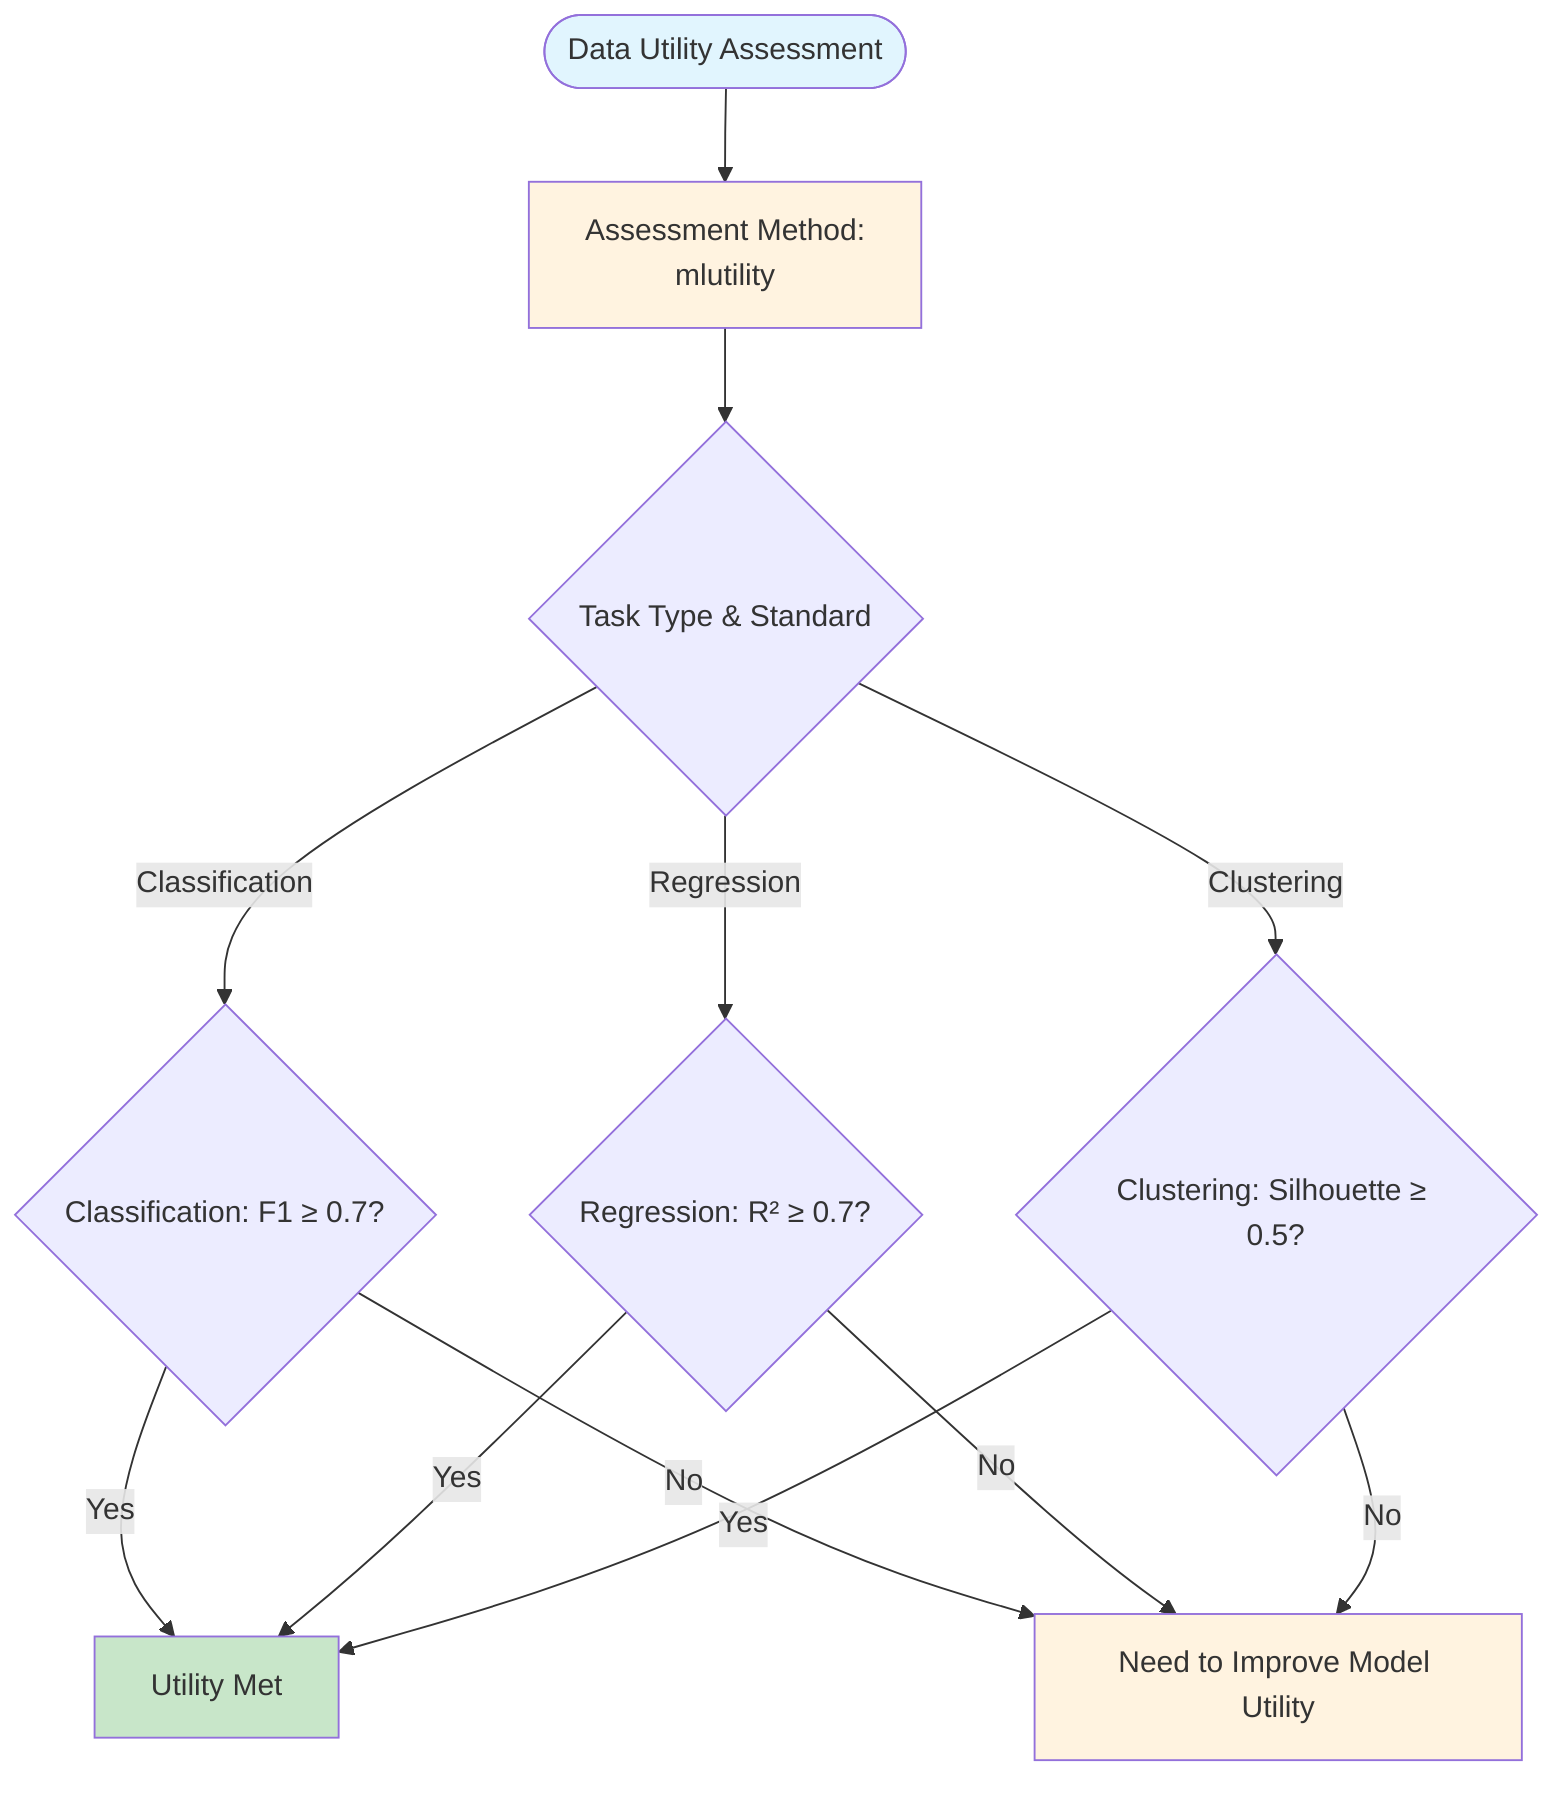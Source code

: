 flowchart TD
    Start([Data Utility Assessment])
    Method[Assessment Method:<br/>mlutility]
    TaskType{Task Type & Standard}
    Classification{Classification: F1 ≥ 0.7?}
    Regression{Regression: R² ≥ 0.7?}
    Clustering{Clustering: Silhouette ≥ 0.5?}
    Pass[Utility Met]
    Fail[Need to Improve Model Utility]

    Start --> Method
    Method --> TaskType
    TaskType -->|Classification| Classification
    TaskType -->|Regression| Regression
    TaskType -->|Clustering| Clustering
    Classification -->|Yes| Pass
    Classification -->|No| Fail
    Regression -->|Yes| Pass
    Regression -->|No| Fail
    Clustering -->|Yes| Pass
    Clustering -->|No| Fail

    style Start fill:#e1f5fe
    style Pass fill:#c8e6c9
    style Fail fill:#fff3e0
    style Method fill:#fff3e0